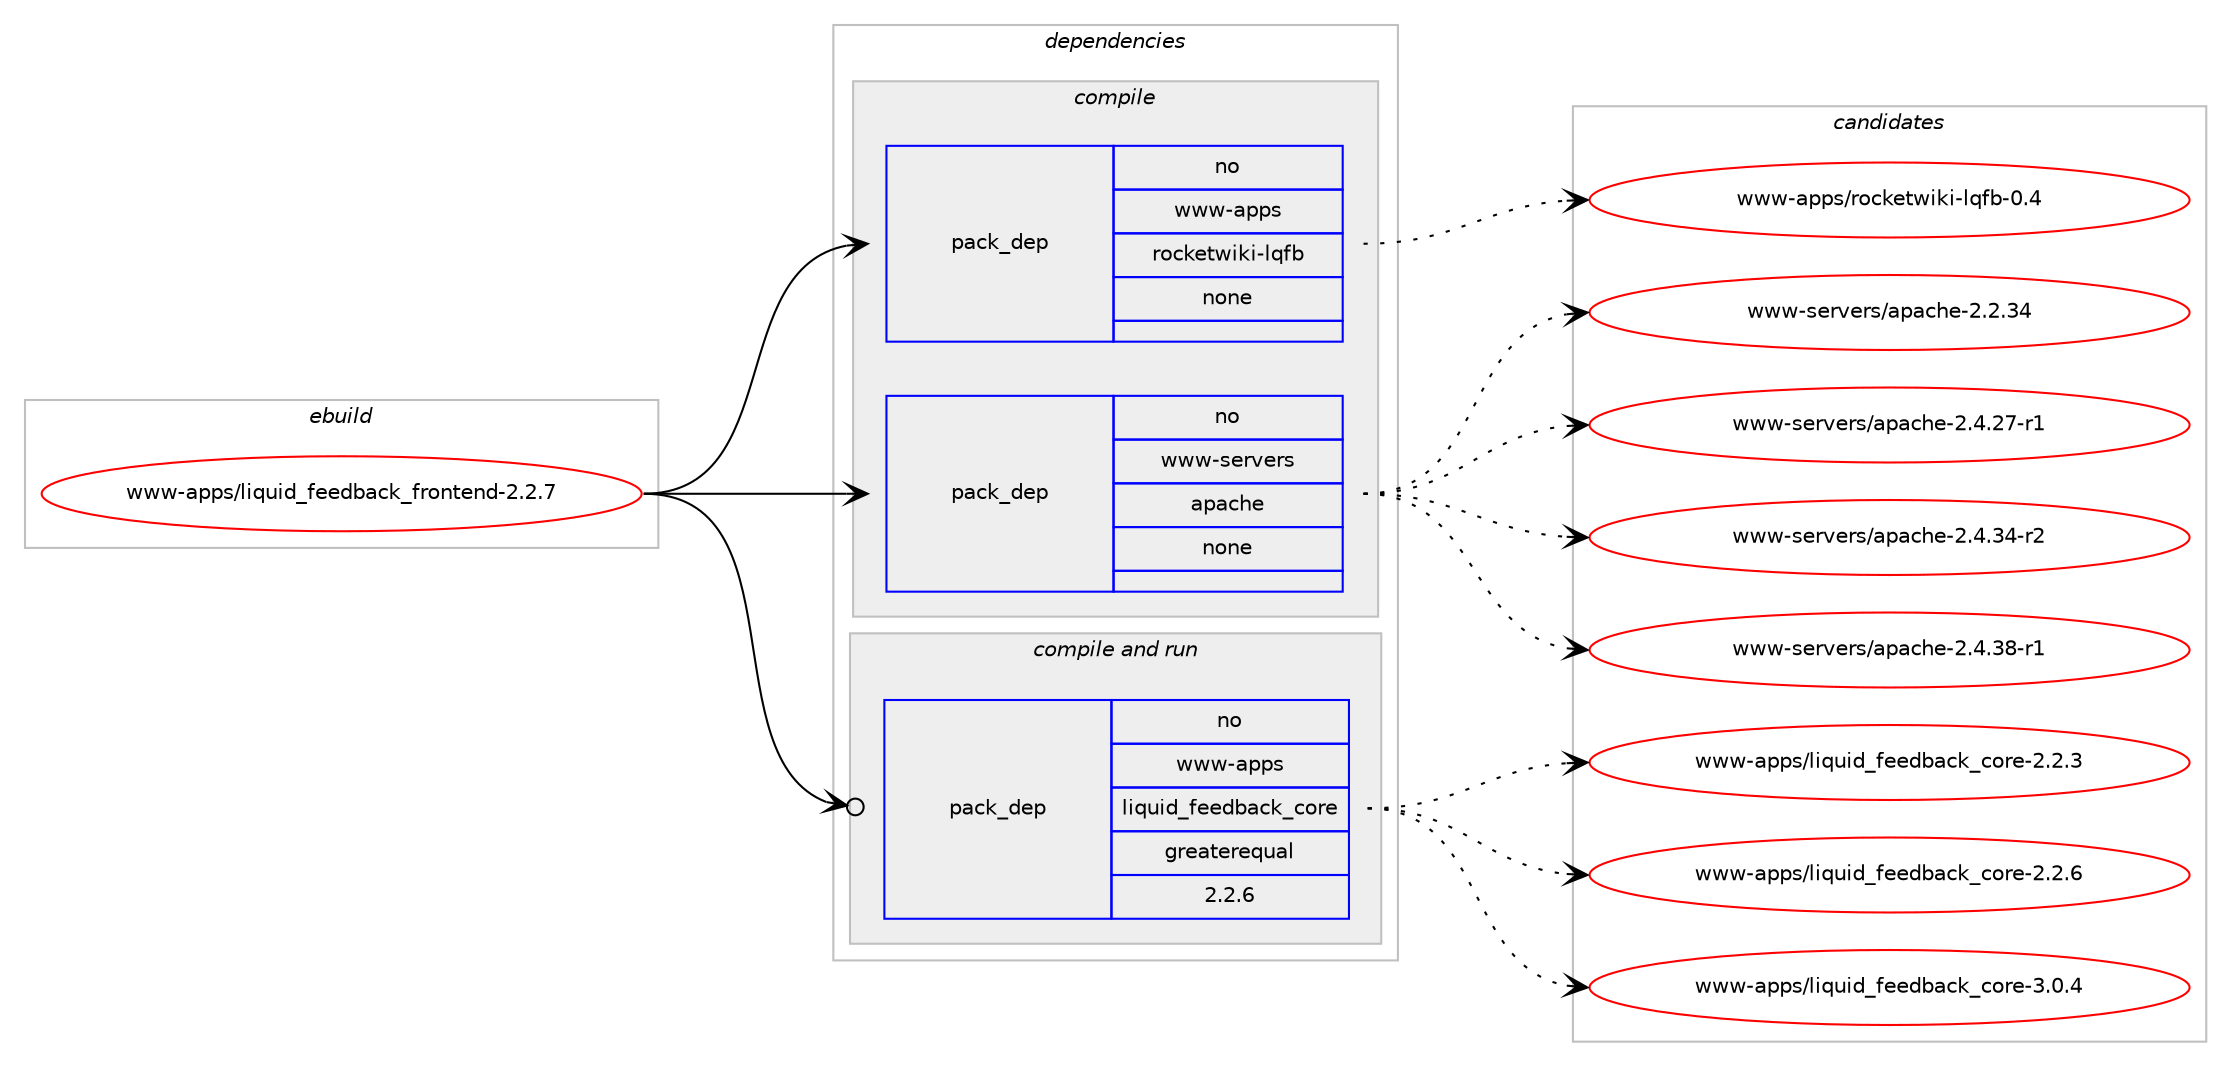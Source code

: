 digraph prolog {

# *************
# Graph options
# *************

newrank=true;
concentrate=true;
compound=true;
graph [rankdir=LR,fontname=Helvetica,fontsize=10,ranksep=1.5];#, ranksep=2.5, nodesep=0.2];
edge  [arrowhead=vee];
node  [fontname=Helvetica,fontsize=10];

# **********
# The ebuild
# **********

subgraph cluster_leftcol {
color=gray;
rank=same;
label=<<i>ebuild</i>>;
id [label="www-apps/liquid_feedback_frontend-2.2.7", color=red, width=4, href="../www-apps/liquid_feedback_frontend-2.2.7.svg"];
}

# ****************
# The dependencies
# ****************

subgraph cluster_midcol {
color=gray;
label=<<i>dependencies</i>>;
subgraph cluster_compile {
fillcolor="#eeeeee";
style=filled;
label=<<i>compile</i>>;
subgraph pack1252953 {
dependency1745340 [label=<<TABLE BORDER="0" CELLBORDER="1" CELLSPACING="0" CELLPADDING="4" WIDTH="220"><TR><TD ROWSPAN="6" CELLPADDING="30">pack_dep</TD></TR><TR><TD WIDTH="110">no</TD></TR><TR><TD>www-apps</TD></TR><TR><TD>rocketwiki-lqfb</TD></TR><TR><TD>none</TD></TR><TR><TD></TD></TR></TABLE>>, shape=none, color=blue];
}
id:e -> dependency1745340:w [weight=20,style="solid",arrowhead="vee"];
subgraph pack1252954 {
dependency1745341 [label=<<TABLE BORDER="0" CELLBORDER="1" CELLSPACING="0" CELLPADDING="4" WIDTH="220"><TR><TD ROWSPAN="6" CELLPADDING="30">pack_dep</TD></TR><TR><TD WIDTH="110">no</TD></TR><TR><TD>www-servers</TD></TR><TR><TD>apache</TD></TR><TR><TD>none</TD></TR><TR><TD></TD></TR></TABLE>>, shape=none, color=blue];
}
id:e -> dependency1745341:w [weight=20,style="solid",arrowhead="vee"];
}
subgraph cluster_compileandrun {
fillcolor="#eeeeee";
style=filled;
label=<<i>compile and run</i>>;
subgraph pack1252955 {
dependency1745342 [label=<<TABLE BORDER="0" CELLBORDER="1" CELLSPACING="0" CELLPADDING="4" WIDTH="220"><TR><TD ROWSPAN="6" CELLPADDING="30">pack_dep</TD></TR><TR><TD WIDTH="110">no</TD></TR><TR><TD>www-apps</TD></TR><TR><TD>liquid_feedback_core</TD></TR><TR><TD>greaterequal</TD></TR><TR><TD>2.2.6</TD></TR></TABLE>>, shape=none, color=blue];
}
id:e -> dependency1745342:w [weight=20,style="solid",arrowhead="odotvee"];
}
subgraph cluster_run {
fillcolor="#eeeeee";
style=filled;
label=<<i>run</i>>;
}
}

# **************
# The candidates
# **************

subgraph cluster_choices {
rank=same;
color=gray;
label=<<i>candidates</i>>;

subgraph choice1252953 {
color=black;
nodesep=1;
choice11911911945971121121154711411199107101116119105107105451081131029845484652 [label="www-apps/rocketwiki-lqfb-0.4", color=red, width=4,href="../www-apps/rocketwiki-lqfb-0.4.svg"];
dependency1745340:e -> choice11911911945971121121154711411199107101116119105107105451081131029845484652:w [style=dotted,weight="100"];
}
subgraph choice1252954 {
color=black;
nodesep=1;
choice119119119451151011141181011141154797112979910410145504650465152 [label="www-servers/apache-2.2.34", color=red, width=4,href="../www-servers/apache-2.2.34.svg"];
choice1191191194511510111411810111411547971129799104101455046524650554511449 [label="www-servers/apache-2.4.27-r1", color=red, width=4,href="../www-servers/apache-2.4.27-r1.svg"];
choice1191191194511510111411810111411547971129799104101455046524651524511450 [label="www-servers/apache-2.4.34-r2", color=red, width=4,href="../www-servers/apache-2.4.34-r2.svg"];
choice1191191194511510111411810111411547971129799104101455046524651564511449 [label="www-servers/apache-2.4.38-r1", color=red, width=4,href="../www-servers/apache-2.4.38-r1.svg"];
dependency1745341:e -> choice119119119451151011141181011141154797112979910410145504650465152:w [style=dotted,weight="100"];
dependency1745341:e -> choice1191191194511510111411810111411547971129799104101455046524650554511449:w [style=dotted,weight="100"];
dependency1745341:e -> choice1191191194511510111411810111411547971129799104101455046524651524511450:w [style=dotted,weight="100"];
dependency1745341:e -> choice1191191194511510111411810111411547971129799104101455046524651564511449:w [style=dotted,weight="100"];
}
subgraph choice1252955 {
color=black;
nodesep=1;
choice119119119459711211211547108105113117105100951021011011009897991079599111114101455046504651 [label="www-apps/liquid_feedback_core-2.2.3", color=red, width=4,href="../www-apps/liquid_feedback_core-2.2.3.svg"];
choice119119119459711211211547108105113117105100951021011011009897991079599111114101455046504654 [label="www-apps/liquid_feedback_core-2.2.6", color=red, width=4,href="../www-apps/liquid_feedback_core-2.2.6.svg"];
choice119119119459711211211547108105113117105100951021011011009897991079599111114101455146484652 [label="www-apps/liquid_feedback_core-3.0.4", color=red, width=4,href="../www-apps/liquid_feedback_core-3.0.4.svg"];
dependency1745342:e -> choice119119119459711211211547108105113117105100951021011011009897991079599111114101455046504651:w [style=dotted,weight="100"];
dependency1745342:e -> choice119119119459711211211547108105113117105100951021011011009897991079599111114101455046504654:w [style=dotted,weight="100"];
dependency1745342:e -> choice119119119459711211211547108105113117105100951021011011009897991079599111114101455146484652:w [style=dotted,weight="100"];
}
}

}

